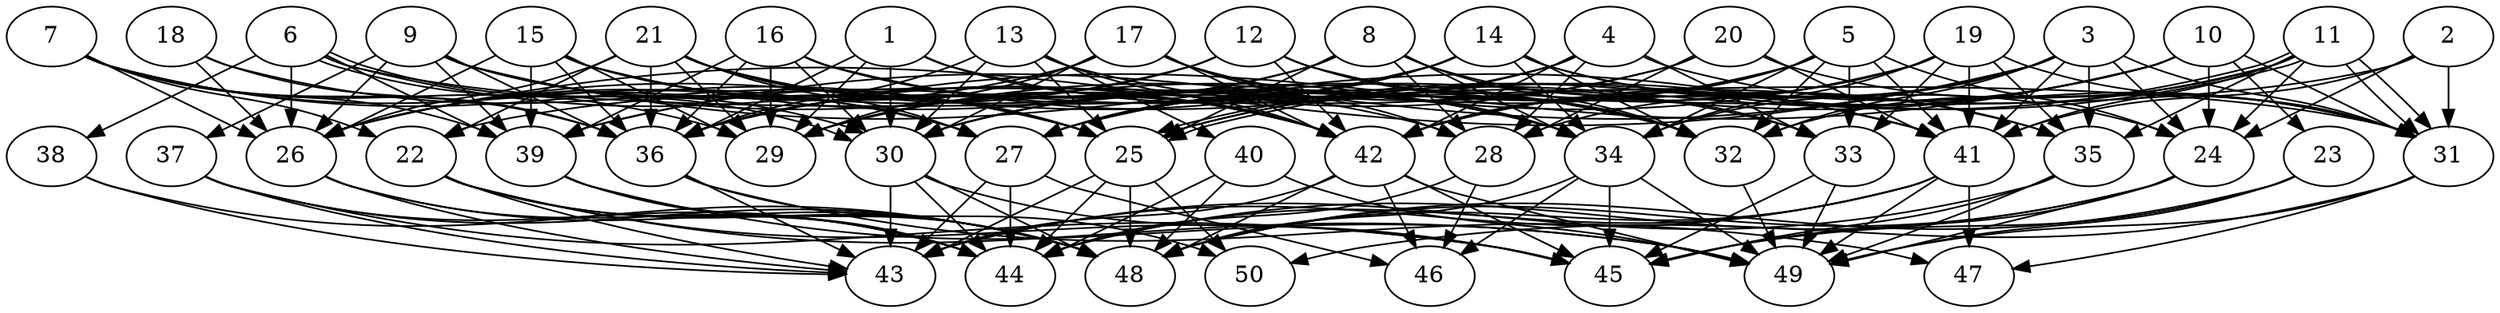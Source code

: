 // DAG automatically generated by daggen at Thu Oct  3 14:07:56 2019
// ./daggen --dot -n 50 --ccr 0.4 --fat 0.7 --regular 0.5 --density 0.7 --mindata 5242880 --maxdata 52428800 
digraph G {
  1 [size="129216000", alpha="0.19", expect_size="51686400"] 
  1 -> 29 [size ="51686400"]
  1 -> 30 [size ="51686400"]
  1 -> 33 [size ="51686400"]
  1 -> 36 [size ="51686400"]
  1 -> 42 [size ="51686400"]
  2 [size="35632640", alpha="0.15", expect_size="14253056"] 
  2 -> 22 [size ="14253056"]
  2 -> 24 [size ="14253056"]
  2 -> 31 [size ="14253056"]
  2 -> 41 [size ="14253056"]
  3 [size="55242240", alpha="0.10", expect_size="22096896"] 
  3 -> 24 [size ="22096896"]
  3 -> 26 [size ="22096896"]
  3 -> 28 [size ="22096896"]
  3 -> 31 [size ="22096896"]
  3 -> 32 [size ="22096896"]
  3 -> 34 [size ="22096896"]
  3 -> 35 [size ="22096896"]
  3 -> 39 [size ="22096896"]
  3 -> 41 [size ="22096896"]
  4 [size="123200000", alpha="0.18", expect_size="49280000"] 
  4 -> 27 [size ="49280000"]
  4 -> 28 [size ="49280000"]
  4 -> 29 [size ="49280000"]
  4 -> 30 [size ="49280000"]
  4 -> 31 [size ="49280000"]
  4 -> 33 [size ="49280000"]
  4 -> 42 [size ="49280000"]
  5 [size="114385920", alpha="0.17", expect_size="45754368"] 
  5 -> 24 [size ="45754368"]
  5 -> 27 [size ="45754368"]
  5 -> 30 [size ="45754368"]
  5 -> 32 [size ="45754368"]
  5 -> 33 [size ="45754368"]
  5 -> 34 [size ="45754368"]
  5 -> 41 [size ="45754368"]
  5 -> 42 [size ="45754368"]
  6 [size="15854080", alpha="0.11", expect_size="6341632"] 
  6 -> 26 [size ="6341632"]
  6 -> 30 [size ="6341632"]
  6 -> 30 [size ="6341632"]
  6 -> 31 [size ="6341632"]
  6 -> 38 [size ="6341632"]
  6 -> 39 [size ="6341632"]
  6 -> 42 [size ="6341632"]
  7 [size="122475520", alpha="0.18", expect_size="48990208"] 
  7 -> 22 [size ="48990208"]
  7 -> 25 [size ="48990208"]
  7 -> 26 [size ="48990208"]
  7 -> 27 [size ="48990208"]
  7 -> 29 [size ="48990208"]
  7 -> 36 [size ="48990208"]
  7 -> 39 [size ="48990208"]
  8 [size="61749760", alpha="0.00", expect_size="24699904"] 
  8 -> 25 [size ="24699904"]
  8 -> 28 [size ="24699904"]
  8 -> 29 [size ="24699904"]
  8 -> 32 [size ="24699904"]
  8 -> 33 [size ="24699904"]
  8 -> 34 [size ="24699904"]
  8 -> 36 [size ="24699904"]
  9 [size="69373440", alpha="0.10", expect_size="27749376"] 
  9 -> 25 [size ="27749376"]
  9 -> 26 [size ="27749376"]
  9 -> 27 [size ="27749376"]
  9 -> 34 [size ="27749376"]
  9 -> 36 [size ="27749376"]
  9 -> 37 [size ="27749376"]
  9 -> 39 [size ="27749376"]
  9 -> 41 [size ="27749376"]
  10 [size="23436800", alpha="0.09", expect_size="9374720"] 
  10 -> 23 [size ="9374720"]
  10 -> 24 [size ="9374720"]
  10 -> 25 [size ="9374720"]
  10 -> 27 [size ="9374720"]
  10 -> 31 [size ="9374720"]
  10 -> 36 [size ="9374720"]
  10 -> 42 [size ="9374720"]
  11 [size="119229440", alpha="0.13", expect_size="47691776"] 
  11 -> 24 [size ="47691776"]
  11 -> 25 [size ="47691776"]
  11 -> 25 [size ="47691776"]
  11 -> 31 [size ="47691776"]
  11 -> 31 [size ="47691776"]
  11 -> 32 [size ="47691776"]
  11 -> 35 [size ="47691776"]
  11 -> 41 [size ="47691776"]
  11 -> 42 [size ="47691776"]
  12 [size="114874880", alpha="0.19", expect_size="45949952"] 
  12 -> 26 [size ="45949952"]
  12 -> 32 [size ="45949952"]
  12 -> 35 [size ="45949952"]
  12 -> 36 [size ="45949952"]
  12 -> 42 [size ="45949952"]
  13 [size="86545920", alpha="0.14", expect_size="34618368"] 
  13 -> 25 [size ="34618368"]
  13 -> 30 [size ="34618368"]
  13 -> 36 [size ="34618368"]
  13 -> 40 [size ="34618368"]
  13 -> 41 [size ="34618368"]
  13 -> 42 [size ="34618368"]
  14 [size="29890560", alpha="0.16", expect_size="11956224"] 
  14 -> 24 [size ="11956224"]
  14 -> 26 [size ="11956224"]
  14 -> 27 [size ="11956224"]
  14 -> 32 [size ="11956224"]
  14 -> 34 [size ="11956224"]
  14 -> 35 [size ="11956224"]
  14 -> 39 [size ="11956224"]
  15 [size="15275520", alpha="0.06", expect_size="6110208"] 
  15 -> 25 [size ="6110208"]
  15 -> 26 [size ="6110208"]
  15 -> 29 [size ="6110208"]
  15 -> 32 [size ="6110208"]
  15 -> 36 [size ="6110208"]
  15 -> 39 [size ="6110208"]
  15 -> 42 [size ="6110208"]
  16 [size="113364480", alpha="0.14", expect_size="45345792"] 
  16 -> 29 [size ="45345792"]
  16 -> 30 [size ="45345792"]
  16 -> 32 [size ="45345792"]
  16 -> 36 [size ="45345792"]
  16 -> 39 [size ="45345792"]
  16 -> 41 [size ="45345792"]
  16 -> 42 [size ="45345792"]
  17 [size="61130240", alpha="0.14", expect_size="24452096"] 
  17 -> 26 [size ="24452096"]
  17 -> 28 [size ="24452096"]
  17 -> 29 [size ="24452096"]
  17 -> 30 [size ="24452096"]
  17 -> 32 [size ="24452096"]
  17 -> 34 [size ="24452096"]
  17 -> 42 [size ="24452096"]
  18 [size="49925120", alpha="0.05", expect_size="19970048"] 
  18 -> 25 [size ="19970048"]
  18 -> 26 [size ="19970048"]
  18 -> 36 [size ="19970048"]
  19 [size="50534400", alpha="0.06", expect_size="20213760"] 
  19 -> 25 [size ="20213760"]
  19 -> 29 [size ="20213760"]
  19 -> 31 [size ="20213760"]
  19 -> 33 [size ="20213760"]
  19 -> 34 [size ="20213760"]
  19 -> 35 [size ="20213760"]
  19 -> 41 [size ="20213760"]
  19 -> 42 [size ="20213760"]
  20 [size="110991360", alpha="0.05", expect_size="44396544"] 
  20 -> 28 [size ="44396544"]
  20 -> 30 [size ="44396544"]
  20 -> 31 [size ="44396544"]
  20 -> 36 [size ="44396544"]
  20 -> 41 [size ="44396544"]
  21 [size="48870400", alpha="0.05", expect_size="19548160"] 
  21 -> 22 [size ="19548160"]
  21 -> 25 [size ="19548160"]
  21 -> 26 [size ="19548160"]
  21 -> 27 [size ="19548160"]
  21 -> 28 [size ="19548160"]
  21 -> 29 [size ="19548160"]
  21 -> 34 [size ="19548160"]
  21 -> 36 [size ="19548160"]
  22 [size="128363520", alpha="0.08", expect_size="51345408"] 
  22 -> 43 [size ="51345408"]
  22 -> 44 [size ="51345408"]
  22 -> 45 [size ="51345408"]
  22 -> 48 [size ="51345408"]
  22 -> 49 [size ="51345408"]
  23 [size="121651200", alpha="0.18", expect_size="48660480"] 
  23 -> 45 [size ="48660480"]
  23 -> 48 [size ="48660480"]
  23 -> 49 [size ="48660480"]
  24 [size="86581760", alpha="0.07", expect_size="34632704"] 
  24 -> 44 [size ="34632704"]
  24 -> 45 [size ="34632704"]
  24 -> 48 [size ="34632704"]
  24 -> 49 [size ="34632704"]
  25 [size="61127680", alpha="0.12", expect_size="24451072"] 
  25 -> 43 [size ="24451072"]
  25 -> 44 [size ="24451072"]
  25 -> 48 [size ="24451072"]
  25 -> 50 [size ="24451072"]
  26 [size="94446080", alpha="0.19", expect_size="37778432"] 
  26 -> 43 [size ="37778432"]
  26 -> 44 [size ="37778432"]
  26 -> 48 [size ="37778432"]
  27 [size="60938240", alpha="0.04", expect_size="24375296"] 
  27 -> 43 [size ="24375296"]
  27 -> 44 [size ="24375296"]
  27 -> 46 [size ="24375296"]
  28 [size="24212480", alpha="0.17", expect_size="9684992"] 
  28 -> 44 [size ="9684992"]
  28 -> 46 [size ="9684992"]
  29 [size="54440960", alpha="0.20", expect_size="21776384"] 
  30 [size="89827840", alpha="0.04", expect_size="35931136"] 
  30 -> 43 [size ="35931136"]
  30 -> 44 [size ="35931136"]
  30 -> 45 [size ="35931136"]
  30 -> 48 [size ="35931136"]
  31 [size="122099200", alpha="0.07", expect_size="48839680"] 
  31 -> 47 [size ="48839680"]
  31 -> 49 [size ="48839680"]
  31 -> 50 [size ="48839680"]
  32 [size="31436800", alpha="0.07", expect_size="12574720"] 
  32 -> 49 [size ="12574720"]
  33 [size="76295680", alpha="0.19", expect_size="30518272"] 
  33 -> 45 [size ="30518272"]
  33 -> 49 [size ="30518272"]
  34 [size="62883840", alpha="0.14", expect_size="25153536"] 
  34 -> 45 [size ="25153536"]
  34 -> 46 [size ="25153536"]
  34 -> 48 [size ="25153536"]
  34 -> 49 [size ="25153536"]
  35 [size="101294080", alpha="0.09", expect_size="40517632"] 
  35 -> 43 [size ="40517632"]
  35 -> 45 [size ="40517632"]
  35 -> 49 [size ="40517632"]
  36 [size="56880640", alpha="0.02", expect_size="22752256"] 
  36 -> 43 [size ="22752256"]
  36 -> 47 [size ="22752256"]
  36 -> 50 [size ="22752256"]
  37 [size="50355200", alpha="0.02", expect_size="20142080"] 
  37 -> 43 [size ="20142080"]
  37 -> 44 [size ="20142080"]
  37 -> 45 [size ="20142080"]
  37 -> 48 [size ="20142080"]
  38 [size="73121280", alpha="0.09", expect_size="29248512"] 
  38 -> 43 [size ="29248512"]
  38 -> 48 [size ="29248512"]
  39 [size="55861760", alpha="0.02", expect_size="22344704"] 
  39 -> 44 [size ="22344704"]
  39 -> 48 [size ="22344704"]
  39 -> 49 [size ="22344704"]
  40 [size="54842880", alpha="0.12", expect_size="21937152"] 
  40 -> 44 [size ="21937152"]
  40 -> 48 [size ="21937152"]
  40 -> 49 [size ="21937152"]
  41 [size="80391680", alpha="0.08", expect_size="32156672"] 
  41 -> 43 [size ="32156672"]
  41 -> 44 [size ="32156672"]
  41 -> 47 [size ="32156672"]
  41 -> 48 [size ="32156672"]
  41 -> 49 [size ="32156672"]
  42 [size="120673280", alpha="0.03", expect_size="48269312"] 
  42 -> 43 [size ="48269312"]
  42 -> 45 [size ="48269312"]
  42 -> 46 [size ="48269312"]
  42 -> 48 [size ="48269312"]
  42 -> 49 [size ="48269312"]
  43 [size="41523200", alpha="0.17", expect_size="16609280"] 
  44 [size="34344960", alpha="0.03", expect_size="13737984"] 
  45 [size="115927040", alpha="0.17", expect_size="46370816"] 
  46 [size="52508160", alpha="0.05", expect_size="21003264"] 
  47 [size="62310400", alpha="0.02", expect_size="24924160"] 
  48 [size="75397120", alpha="0.20", expect_size="30158848"] 
  49 [size="128581120", alpha="0.05", expect_size="51432448"] 
  50 [size="23367680", alpha="0.03", expect_size="9347072"] 
}
